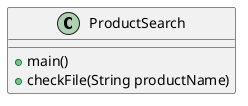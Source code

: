 @startuml
'https://plantuml.com/sequence-diagram


ProductSearch : + main()
ProductSearch : + checkFile(String productName)

@enduml